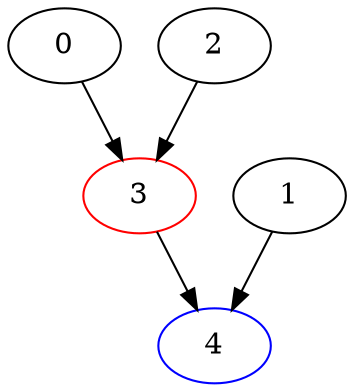 digraph {
	0 [color=black]
	1 [color=black]
	2 [color=black]
	3 [color=red]
	2 -> 3
	0 -> 3
	4 [color=blue]
	3 -> 4
	1 -> 4
}
